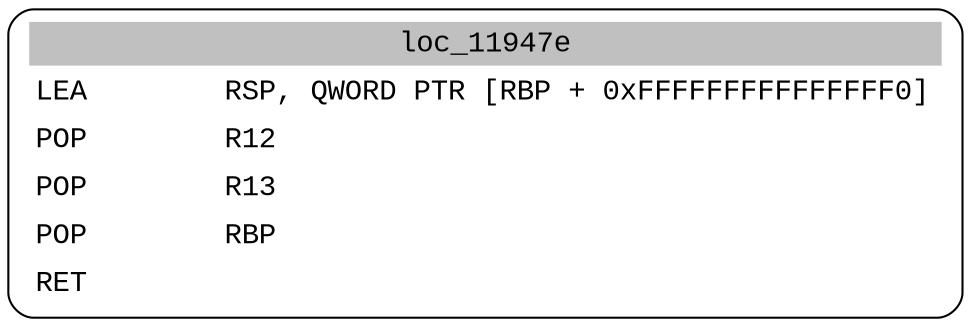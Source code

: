 digraph asm_graph {
1941 [
shape="Mrecord" fontname="Courier New"label =<<table border="0" cellborder="0" cellpadding="3"><tr><td align="center" colspan="2" bgcolor="grey">loc_11947e</td></tr><tr><td align="left">LEA        RSP, QWORD PTR [RBP + 0xFFFFFFFFFFFFFFF0]</td></tr><tr><td align="left">POP        R12</td></tr><tr><td align="left">POP        R13</td></tr><tr><td align="left">POP        RBP</td></tr><tr><td align="left">RET        </td></tr></table>> ];
}